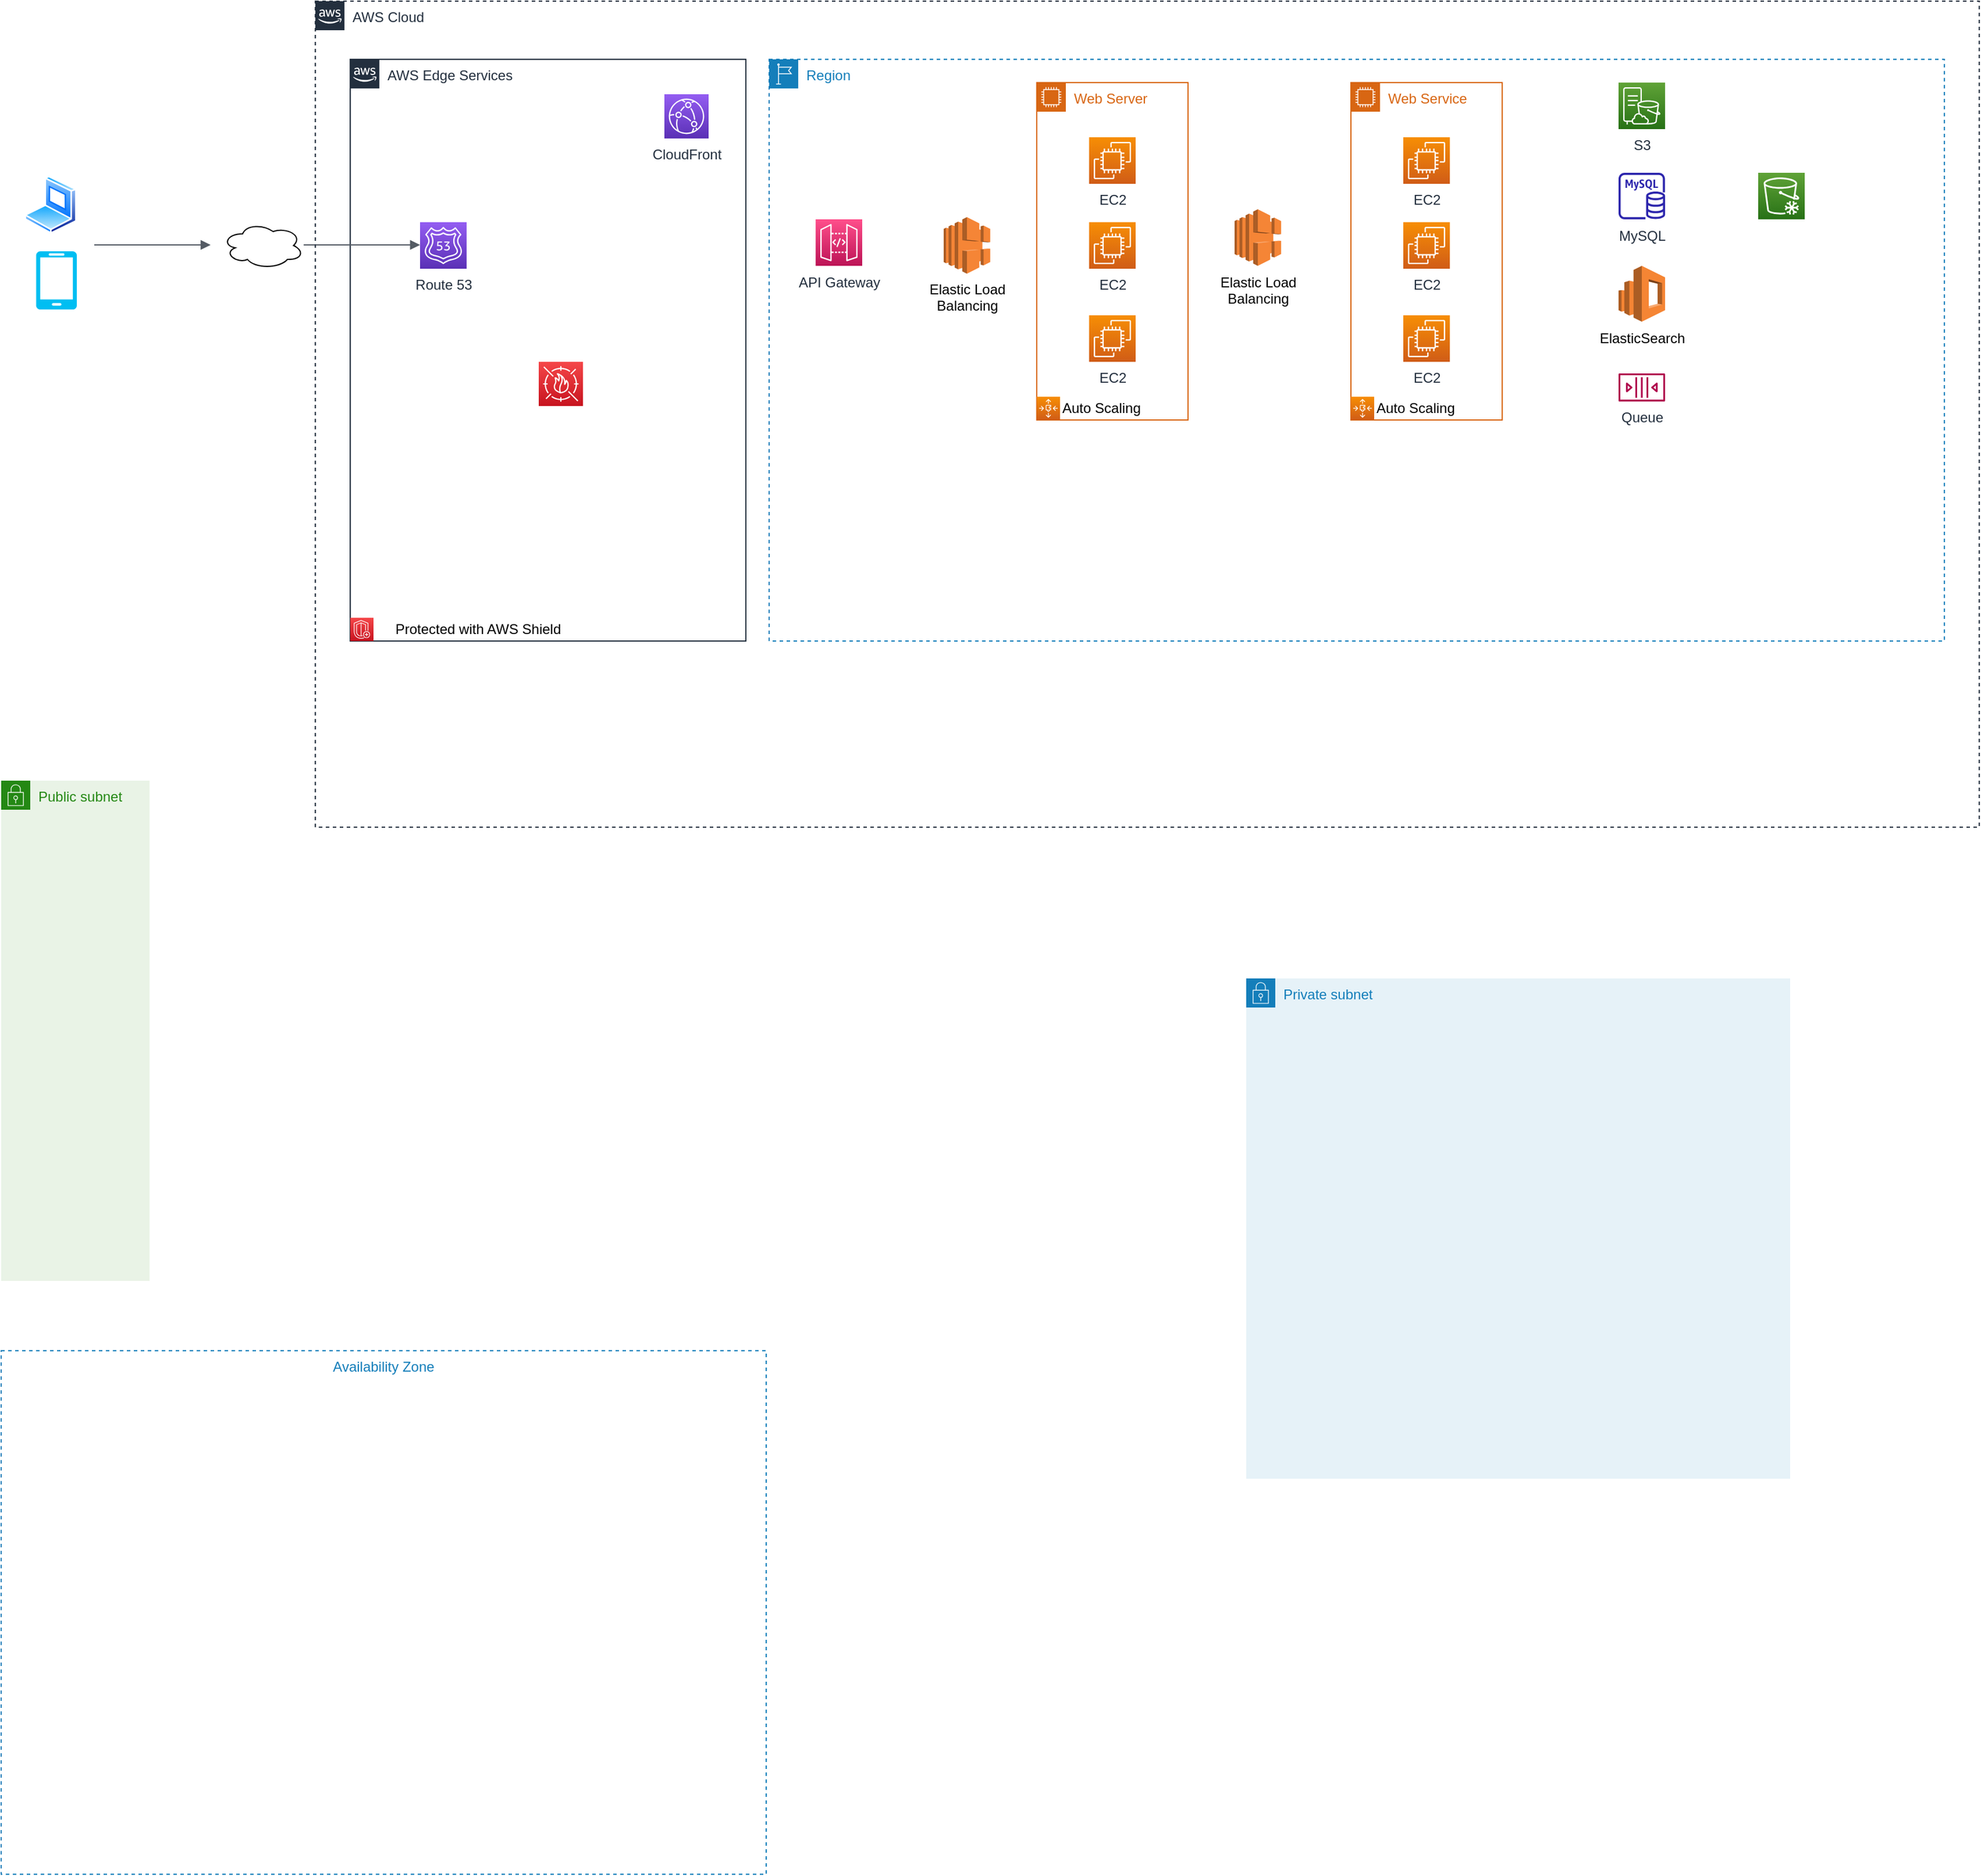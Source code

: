 <mxfile version="20.0.1" type="github">
  <diagram id="S9UyM0tFQbpVBHd5YzN-" name="Page-1">
    <mxGraphModel dx="2031" dy="1134" grid="1" gridSize="10" guides="1" tooltips="1" connect="1" arrows="1" fold="1" page="1" pageScale="1" pageWidth="2336" pageHeight="1654" background="none" math="0" shadow="0">
      <root>
        <mxCell id="0" />
        <mxCell id="1" parent="0" />
        <mxCell id="o099btuPSf6t2Z-e04EJ-1" value="AWS Edge Services" style="points=[[0,0],[0.25,0],[0.5,0],[0.75,0],[1,0],[1,0.25],[1,0.5],[1,0.75],[1,1],[0.75,1],[0.5,1],[0.25,1],[0,1],[0,0.75],[0,0.5],[0,0.25]];outlineConnect=0;gradientColor=none;html=1;whiteSpace=wrap;fontSize=12;fontStyle=0;container=1;pointerEvents=0;collapsible=0;recursiveResize=0;shape=mxgraph.aws4.group;grIcon=mxgraph.aws4.group_aws_cloud_alt;strokeColor=#232F3E;fillColor=none;verticalAlign=top;align=left;spacingLeft=30;fontColor=#232F3E;dashed=0;" parent="1" vertex="1">
          <mxGeometry x="330" y="250" width="340" height="500" as="geometry" />
        </mxCell>
        <mxCell id="o099btuPSf6t2Z-e04EJ-18" value="" style="group" parent="1" vertex="1" connectable="0">
          <mxGeometry x="160" y="390" width="230" height="40" as="geometry" />
        </mxCell>
        <mxCell id="o099btuPSf6t2Z-e04EJ-4" value="" style="ellipse;shape=cloud;whiteSpace=wrap;html=1;" parent="o099btuPSf6t2Z-e04EJ-18" vertex="1">
          <mxGeometry x="60" width="70" height="40" as="geometry" />
        </mxCell>
        <mxCell id="o099btuPSf6t2Z-e04EJ-6" value="" style="edgeStyle=orthogonalEdgeStyle;html=1;endArrow=block;elbow=vertical;startArrow=none;endFill=1;strokeColor=#545B64;rounded=0;" parent="o099btuPSf6t2Z-e04EJ-18" edge="1">
          <mxGeometry width="100" relative="1" as="geometry">
            <mxPoint x="130" y="19.5" as="sourcePoint" />
            <mxPoint x="230" y="19.5" as="targetPoint" />
          </mxGeometry>
        </mxCell>
        <mxCell id="o099btuPSf6t2Z-e04EJ-7" value="" style="edgeStyle=orthogonalEdgeStyle;html=1;endArrow=block;elbow=vertical;startArrow=none;endFill=1;strokeColor=#545B64;rounded=0;" parent="o099btuPSf6t2Z-e04EJ-18" edge="1">
          <mxGeometry width="100" relative="1" as="geometry">
            <mxPoint x="-50" y="19.5" as="sourcePoint" />
            <mxPoint x="50" y="19.5" as="targetPoint" />
            <Array as="points">
              <mxPoint y="19.5" />
              <mxPoint y="19.5" />
            </Array>
          </mxGeometry>
        </mxCell>
        <mxCell id="e1Rylb-uFzCbyF6p7n8r-2" value="AWS Cloud" style="points=[[0,0],[0.25,0],[0.5,0],[0.75,0],[1,0],[1,0.25],[1,0.5],[1,0.75],[1,1],[0.75,1],[0.5,1],[0.25,1],[0,1],[0,0.75],[0,0.5],[0,0.25]];outlineConnect=0;gradientColor=none;html=1;whiteSpace=wrap;fontSize=12;fontStyle=0;container=1;pointerEvents=0;collapsible=0;recursiveResize=0;shape=mxgraph.aws4.group;grIcon=mxgraph.aws4.group_aws_cloud_alt;strokeColor=#232F3E;fillColor=none;verticalAlign=top;align=left;spacingLeft=30;fontColor=#232F3E;dashed=1;" vertex="1" parent="1">
          <mxGeometry x="300" y="200" width="1430" height="710" as="geometry" />
        </mxCell>
        <mxCell id="e1Rylb-uFzCbyF6p7n8r-9" value="Region" style="points=[[0,0],[0.25,0],[0.5,0],[0.75,0],[1,0],[1,0.25],[1,0.5],[1,0.75],[1,1],[0.75,1],[0.5,1],[0.25,1],[0,1],[0,0.75],[0,0.5],[0,0.25]];outlineConnect=0;gradientColor=none;html=1;whiteSpace=wrap;fontSize=12;fontStyle=0;container=1;pointerEvents=0;collapsible=0;recursiveResize=0;shape=mxgraph.aws4.group;grIcon=mxgraph.aws4.group_region;strokeColor=#147EBA;fillColor=none;verticalAlign=top;align=left;spacingLeft=30;fontColor=#147EBA;dashed=1;" vertex="1" parent="e1Rylb-uFzCbyF6p7n8r-2">
          <mxGeometry x="390" y="50" width="1010" height="500" as="geometry" />
        </mxCell>
        <mxCell id="e1Rylb-uFzCbyF6p7n8r-6" value="API Gateway" style="sketch=0;points=[[0,0,0],[0.25,0,0],[0.5,0,0],[0.75,0,0],[1,0,0],[0,1,0],[0.25,1,0],[0.5,1,0],[0.75,1,0],[1,1,0],[0,0.25,0],[0,0.5,0],[0,0.75,0],[1,0.25,0],[1,0.5,0],[1,0.75,0]];outlineConnect=0;fontColor=#232F3E;gradientColor=#FF4F8B;gradientDirection=north;fillColor=#BC1356;strokeColor=#ffffff;dashed=0;verticalLabelPosition=bottom;verticalAlign=top;align=center;html=1;fontSize=12;fontStyle=0;aspect=fixed;shape=mxgraph.aws4.resourceIcon;resIcon=mxgraph.aws4.api_gateway;" vertex="1" parent="e1Rylb-uFzCbyF6p7n8r-9">
          <mxGeometry x="40" y="137.5" width="40" height="40" as="geometry" />
        </mxCell>
        <mxCell id="e1Rylb-uFzCbyF6p7n8r-16" value="Elastic Load&lt;br&gt;Balancing" style="outlineConnect=0;dashed=0;verticalLabelPosition=bottom;verticalAlign=top;align=center;html=1;shape=mxgraph.aws3.elastic_load_balancing;fillColor=#F58536;gradientColor=none;aspect=fixed;" vertex="1" parent="e1Rylb-uFzCbyF6p7n8r-9">
          <mxGeometry x="150" y="135.68" width="40" height="48.63" as="geometry" />
        </mxCell>
        <mxCell id="e1Rylb-uFzCbyF6p7n8r-17" value="Web Server" style="points=[[0,0],[0.25,0],[0.5,0],[0.75,0],[1,0],[1,0.25],[1,0.5],[1,0.75],[1,1],[0.75,1],[0.5,1],[0.25,1],[0,1],[0,0.75],[0,0.5],[0,0.25]];outlineConnect=0;gradientColor=none;html=1;whiteSpace=wrap;fontSize=12;fontStyle=0;container=1;pointerEvents=0;collapsible=0;recursiveResize=0;shape=mxgraph.aws4.group;grIcon=mxgraph.aws4.group_ec2_instance_contents;strokeColor=#D86613;fillColor=none;verticalAlign=top;align=left;spacingLeft=30;fontColor=#D86613;dashed=0;" vertex="1" parent="e1Rylb-uFzCbyF6p7n8r-9">
          <mxGeometry x="230" y="20" width="130" height="290" as="geometry" />
        </mxCell>
        <mxCell id="e1Rylb-uFzCbyF6p7n8r-18" value="" style="sketch=0;points=[[0,0,0],[0.25,0,0],[0.5,0,0],[0.75,0,0],[1,0,0],[0,1,0],[0.25,1,0],[0.5,1,0],[0.75,1,0],[1,1,0],[0,0.25,0],[0,0.5,0],[0,0.75,0],[1,0.25,0],[1,0.5,0],[1,0.75,0]];outlineConnect=0;fontColor=#232F3E;gradientColor=#F78E04;gradientDirection=north;fillColor=#D05C17;strokeColor=#ffffff;dashed=0;verticalLabelPosition=bottom;verticalAlign=top;align=center;html=1;fontSize=12;fontStyle=0;aspect=fixed;shape=mxgraph.aws4.resourceIcon;resIcon=mxgraph.aws4.auto_scaling3;" vertex="1" parent="e1Rylb-uFzCbyF6p7n8r-17">
          <mxGeometry y="270" width="20" height="20" as="geometry" />
        </mxCell>
        <mxCell id="e1Rylb-uFzCbyF6p7n8r-19" value="Auto Scaling" style="text;html=1;strokeColor=none;fillColor=none;align=left;verticalAlign=middle;whiteSpace=wrap;rounded=0;dashed=1;" vertex="1" parent="e1Rylb-uFzCbyF6p7n8r-17">
          <mxGeometry x="20" y="270" width="110" height="20" as="geometry" />
        </mxCell>
        <mxCell id="e1Rylb-uFzCbyF6p7n8r-20" value="EC2" style="sketch=0;points=[[0,0,0],[0.25,0,0],[0.5,0,0],[0.75,0,0],[1,0,0],[0,1,0],[0.25,1,0],[0.5,1,0],[0.75,1,0],[1,1,0],[0,0.25,0],[0,0.5,0],[0,0.75,0],[1,0.25,0],[1,0.5,0],[1,0.75,0]];outlineConnect=0;fontColor=#232F3E;gradientColor=#F78E04;gradientDirection=north;fillColor=#D05C17;strokeColor=#ffffff;dashed=0;verticalLabelPosition=bottom;verticalAlign=top;align=center;html=1;fontSize=12;fontStyle=0;aspect=fixed;shape=mxgraph.aws4.resourceIcon;resIcon=mxgraph.aws4.ec2;" vertex="1" parent="e1Rylb-uFzCbyF6p7n8r-17">
          <mxGeometry x="45" y="47" width="40" height="40" as="geometry" />
        </mxCell>
        <mxCell id="e1Rylb-uFzCbyF6p7n8r-34" value="EC2" style="sketch=0;points=[[0,0,0],[0.25,0,0],[0.5,0,0],[0.75,0,0],[1,0,0],[0,1,0],[0.25,1,0],[0.5,1,0],[0.75,1,0],[1,1,0],[0,0.25,0],[0,0.5,0],[0,0.75,0],[1,0.25,0],[1,0.5,0],[1,0.75,0]];outlineConnect=0;fontColor=#232F3E;gradientColor=#F78E04;gradientDirection=north;fillColor=#D05C17;strokeColor=#ffffff;dashed=0;verticalLabelPosition=bottom;verticalAlign=top;align=center;html=1;fontSize=12;fontStyle=0;aspect=fixed;shape=mxgraph.aws4.resourceIcon;resIcon=mxgraph.aws4.ec2;" vertex="1" parent="e1Rylb-uFzCbyF6p7n8r-17">
          <mxGeometry x="45" y="120" width="40" height="40" as="geometry" />
        </mxCell>
        <mxCell id="e1Rylb-uFzCbyF6p7n8r-35" value="EC2" style="sketch=0;points=[[0,0,0],[0.25,0,0],[0.5,0,0],[0.75,0,0],[1,0,0],[0,1,0],[0.25,1,0],[0.5,1,0],[0.75,1,0],[1,1,0],[0,0.25,0],[0,0.5,0],[0,0.75,0],[1,0.25,0],[1,0.5,0],[1,0.75,0]];outlineConnect=0;fontColor=#232F3E;gradientColor=#F78E04;gradientDirection=north;fillColor=#D05C17;strokeColor=#ffffff;dashed=0;verticalLabelPosition=bottom;verticalAlign=top;align=center;html=1;fontSize=12;fontStyle=0;aspect=fixed;shape=mxgraph.aws4.resourceIcon;resIcon=mxgraph.aws4.ec2;" vertex="1" parent="e1Rylb-uFzCbyF6p7n8r-17">
          <mxGeometry x="45" y="200" width="40" height="40" as="geometry" />
        </mxCell>
        <mxCell id="e1Rylb-uFzCbyF6p7n8r-26" value="Elastic Load&lt;br&gt;Balancing" style="outlineConnect=0;dashed=0;verticalLabelPosition=bottom;verticalAlign=top;align=center;html=1;shape=mxgraph.aws3.elastic_load_balancing;fillColor=#F58536;gradientColor=none;aspect=fixed;" vertex="1" parent="e1Rylb-uFzCbyF6p7n8r-9">
          <mxGeometry x="400" y="128.87" width="40" height="48.63" as="geometry" />
        </mxCell>
        <mxCell id="e1Rylb-uFzCbyF6p7n8r-36" value="Web Service" style="points=[[0,0],[0.25,0],[0.5,0],[0.75,0],[1,0],[1,0.25],[1,0.5],[1,0.75],[1,1],[0.75,1],[0.5,1],[0.25,1],[0,1],[0,0.75],[0,0.5],[0,0.25]];outlineConnect=0;gradientColor=none;html=1;whiteSpace=wrap;fontSize=12;fontStyle=0;container=1;pointerEvents=0;collapsible=0;recursiveResize=0;shape=mxgraph.aws4.group;grIcon=mxgraph.aws4.group_ec2_instance_contents;strokeColor=#D86613;fillColor=none;verticalAlign=top;align=left;spacingLeft=30;fontColor=#D86613;dashed=0;" vertex="1" parent="e1Rylb-uFzCbyF6p7n8r-9">
          <mxGeometry x="500" y="20" width="130" height="290" as="geometry" />
        </mxCell>
        <mxCell id="e1Rylb-uFzCbyF6p7n8r-37" value="" style="sketch=0;points=[[0,0,0],[0.25,0,0],[0.5,0,0],[0.75,0,0],[1,0,0],[0,1,0],[0.25,1,0],[0.5,1,0],[0.75,1,0],[1,1,0],[0,0.25,0],[0,0.5,0],[0,0.75,0],[1,0.25,0],[1,0.5,0],[1,0.75,0]];outlineConnect=0;fontColor=#232F3E;gradientColor=#F78E04;gradientDirection=north;fillColor=#D05C17;strokeColor=#ffffff;dashed=0;verticalLabelPosition=bottom;verticalAlign=top;align=center;html=1;fontSize=12;fontStyle=0;aspect=fixed;shape=mxgraph.aws4.resourceIcon;resIcon=mxgraph.aws4.auto_scaling3;" vertex="1" parent="e1Rylb-uFzCbyF6p7n8r-36">
          <mxGeometry y="270" width="20" height="20" as="geometry" />
        </mxCell>
        <mxCell id="e1Rylb-uFzCbyF6p7n8r-38" value="Auto Scaling" style="text;html=1;strokeColor=none;fillColor=none;align=left;verticalAlign=middle;whiteSpace=wrap;rounded=0;dashed=1;" vertex="1" parent="e1Rylb-uFzCbyF6p7n8r-36">
          <mxGeometry x="20" y="270" width="110" height="20" as="geometry" />
        </mxCell>
        <mxCell id="e1Rylb-uFzCbyF6p7n8r-39" value="EC2" style="sketch=0;points=[[0,0,0],[0.25,0,0],[0.5,0,0],[0.75,0,0],[1,0,0],[0,1,0],[0.25,1,0],[0.5,1,0],[0.75,1,0],[1,1,0],[0,0.25,0],[0,0.5,0],[0,0.75,0],[1,0.25,0],[1,0.5,0],[1,0.75,0]];outlineConnect=0;fontColor=#232F3E;gradientColor=#F78E04;gradientDirection=north;fillColor=#D05C17;strokeColor=#ffffff;dashed=0;verticalLabelPosition=bottom;verticalAlign=top;align=center;html=1;fontSize=12;fontStyle=0;aspect=fixed;shape=mxgraph.aws4.resourceIcon;resIcon=mxgraph.aws4.ec2;" vertex="1" parent="e1Rylb-uFzCbyF6p7n8r-36">
          <mxGeometry x="45" y="47" width="40" height="40" as="geometry" />
        </mxCell>
        <mxCell id="e1Rylb-uFzCbyF6p7n8r-40" value="EC2" style="sketch=0;points=[[0,0,0],[0.25,0,0],[0.5,0,0],[0.75,0,0],[1,0,0],[0,1,0],[0.25,1,0],[0.5,1,0],[0.75,1,0],[1,1,0],[0,0.25,0],[0,0.5,0],[0,0.75,0],[1,0.25,0],[1,0.5,0],[1,0.75,0]];outlineConnect=0;fontColor=#232F3E;gradientColor=#F78E04;gradientDirection=north;fillColor=#D05C17;strokeColor=#ffffff;dashed=0;verticalLabelPosition=bottom;verticalAlign=top;align=center;html=1;fontSize=12;fontStyle=0;aspect=fixed;shape=mxgraph.aws4.resourceIcon;resIcon=mxgraph.aws4.ec2;" vertex="1" parent="e1Rylb-uFzCbyF6p7n8r-36">
          <mxGeometry x="45" y="120" width="40" height="40" as="geometry" />
        </mxCell>
        <mxCell id="e1Rylb-uFzCbyF6p7n8r-41" value="EC2" style="sketch=0;points=[[0,0,0],[0.25,0,0],[0.5,0,0],[0.75,0,0],[1,0,0],[0,1,0],[0.25,1,0],[0.5,1,0],[0.75,1,0],[1,1,0],[0,0.25,0],[0,0.5,0],[0,0.75,0],[1,0.25,0],[1,0.5,0],[1,0.75,0]];outlineConnect=0;fontColor=#232F3E;gradientColor=#F78E04;gradientDirection=north;fillColor=#D05C17;strokeColor=#ffffff;dashed=0;verticalLabelPosition=bottom;verticalAlign=top;align=center;html=1;fontSize=12;fontStyle=0;aspect=fixed;shape=mxgraph.aws4.resourceIcon;resIcon=mxgraph.aws4.ec2;" vertex="1" parent="e1Rylb-uFzCbyF6p7n8r-36">
          <mxGeometry x="45" y="200" width="40" height="40" as="geometry" />
        </mxCell>
        <mxCell id="e1Rylb-uFzCbyF6p7n8r-42" value="S3" style="sketch=0;points=[[0,0,0],[0.25,0,0],[0.5,0,0],[0.75,0,0],[1,0,0],[0,1,0],[0.25,1,0],[0.5,1,0],[0.75,1,0],[1,1,0],[0,0.25,0],[0,0.5,0],[0,0.75,0],[1,0.25,0],[1,0.5,0],[1,0.75,0]];outlineConnect=0;fontColor=#232F3E;gradientColor=#60A337;gradientDirection=north;fillColor=#277116;strokeColor=#ffffff;dashed=0;verticalLabelPosition=bottom;verticalAlign=top;align=center;html=1;fontSize=12;fontStyle=0;aspect=fixed;shape=mxgraph.aws4.resourceIcon;resIcon=mxgraph.aws4.s3_on_outposts_storage;" vertex="1" parent="e1Rylb-uFzCbyF6p7n8r-9">
          <mxGeometry x="730" y="20" width="40" height="40" as="geometry" />
        </mxCell>
        <mxCell id="e1Rylb-uFzCbyF6p7n8r-49" value="MySQL" style="sketch=0;outlineConnect=0;fontColor=#232F3E;gradientColor=none;fillColor=#2E27AD;strokeColor=none;dashed=0;verticalLabelPosition=bottom;verticalAlign=top;align=center;html=1;fontSize=12;fontStyle=0;aspect=fixed;pointerEvents=1;shape=mxgraph.aws4.rds_mysql_instance;" vertex="1" parent="e1Rylb-uFzCbyF6p7n8r-9">
          <mxGeometry x="730" y="97.5" width="40" height="40" as="geometry" />
        </mxCell>
        <mxCell id="e1Rylb-uFzCbyF6p7n8r-50" value="Queue" style="sketch=0;outlineConnect=0;fontColor=#232F3E;gradientColor=none;fillColor=#B0084D;strokeColor=none;dashed=0;verticalLabelPosition=bottom;verticalAlign=top;align=center;html=1;fontSize=12;fontStyle=0;aspect=fixed;pointerEvents=1;shape=mxgraph.aws4.queue;" vertex="1" parent="e1Rylb-uFzCbyF6p7n8r-9">
          <mxGeometry x="730" y="270" width="40" height="24.1" as="geometry" />
        </mxCell>
        <mxCell id="e1Rylb-uFzCbyF6p7n8r-53" value="" style="sketch=0;points=[[0,0,0],[0.25,0,0],[0.5,0,0],[0.75,0,0],[1,0,0],[0,1,0],[0.25,1,0],[0.5,1,0],[0.75,1,0],[1,1,0],[0,0.25,0],[0,0.5,0],[0,0.75,0],[1,0.25,0],[1,0.5,0],[1,0.75,0]];outlineConnect=0;fontColor=#232F3E;gradientColor=#60A337;gradientDirection=north;fillColor=#277116;strokeColor=#ffffff;dashed=0;verticalLabelPosition=bottom;verticalAlign=top;align=center;html=1;fontSize=12;fontStyle=0;aspect=fixed;shape=mxgraph.aws4.resourceIcon;resIcon=mxgraph.aws4.glacier;" vertex="1" parent="e1Rylb-uFzCbyF6p7n8r-9">
          <mxGeometry x="850" y="97.5" width="40" height="40" as="geometry" />
        </mxCell>
        <mxCell id="e1Rylb-uFzCbyF6p7n8r-54" value="ElasticSearch" style="outlineConnect=0;dashed=0;verticalLabelPosition=bottom;verticalAlign=top;align=center;html=1;shape=mxgraph.aws3.elasticsearch_service;fillColor=#F58534;gradientColor=none;aspect=fixed;" vertex="1" parent="e1Rylb-uFzCbyF6p7n8r-9">
          <mxGeometry x="730" y="177.5" width="40" height="48" as="geometry" />
        </mxCell>
        <mxCell id="o099btuPSf6t2Z-e04EJ-12" value="Route 53" style="sketch=0;points=[[0,0,0],[0.25,0,0],[0.5,0,0],[0.75,0,0],[1,0,0],[0,1,0],[0.25,1,0],[0.5,1,0],[0.75,1,0],[1,1,0],[0,0.25,0],[0,0.5,0],[0,0.75,0],[1,0.25,0],[1,0.5,0],[1,0.75,0]];outlineConnect=0;fontColor=#232F3E;gradientColor=#945DF2;gradientDirection=north;fillColor=#5A30B5;strokeColor=#ffffff;dashed=0;verticalLabelPosition=bottom;verticalAlign=top;align=center;html=1;fontSize=12;fontStyle=0;aspect=fixed;shape=mxgraph.aws4.resourceIcon;resIcon=mxgraph.aws4.route_53;" parent="e1Rylb-uFzCbyF6p7n8r-2" vertex="1">
          <mxGeometry x="90" y="190" width="40" height="40" as="geometry" />
        </mxCell>
        <mxCell id="o099btuPSf6t2Z-e04EJ-13" value="CloudFront" style="sketch=0;points=[[0,0,0],[0.25,0,0],[0.5,0,0],[0.75,0,0],[1,0,0],[0,1,0],[0.25,1,0],[0.5,1,0],[0.75,1,0],[1,1,0],[0,0.25,0],[0,0.5,0],[0,0.75,0],[1,0.25,0],[1,0.5,0],[1,0.75,0]];outlineConnect=0;fontColor=#232F3E;gradientColor=#945DF2;gradientDirection=north;fillColor=#5A30B5;strokeColor=#ffffff;dashed=0;verticalLabelPosition=bottom;verticalAlign=top;align=center;html=1;fontSize=12;fontStyle=0;aspect=fixed;shape=mxgraph.aws4.resourceIcon;resIcon=mxgraph.aws4.cloudfront;" parent="e1Rylb-uFzCbyF6p7n8r-2" vertex="1">
          <mxGeometry x="300" y="80" width="38" height="38" as="geometry" />
        </mxCell>
        <mxCell id="o099btuPSf6t2Z-e04EJ-17" value="" style="group" parent="e1Rylb-uFzCbyF6p7n8r-2" vertex="1" connectable="0">
          <mxGeometry x="30" y="530" width="200" height="20" as="geometry" />
        </mxCell>
        <mxCell id="o099btuPSf6t2Z-e04EJ-2" value="" style="sketch=0;points=[[0,0,0],[0.25,0,0],[0.5,0,0],[0.75,0,0],[1,0,0],[0,1,0],[0.25,1,0],[0.5,1,0],[0.75,1,0],[1,1,0],[0,0.25,0],[0,0.5,0],[0,0.75,0],[1,0.25,0],[1,0.5,0],[1,0.75,0]];outlineConnect=0;fontColor=#232F3E;gradientColor=#F54749;gradientDirection=north;fillColor=#C7131F;strokeColor=#ffffff;dashed=0;verticalLabelPosition=bottom;verticalAlign=top;align=center;html=1;fontSize=12;fontStyle=0;aspect=fixed;shape=mxgraph.aws4.resourceIcon;resIcon=mxgraph.aws4.shield;" parent="o099btuPSf6t2Z-e04EJ-17" vertex="1">
          <mxGeometry width="20" height="20" as="geometry" />
        </mxCell>
        <mxCell id="o099btuPSf6t2Z-e04EJ-3" value="Protected with AWS Shield" style="text;html=1;strokeColor=none;fillColor=none;align=center;verticalAlign=middle;whiteSpace=wrap;rounded=0;" parent="o099btuPSf6t2Z-e04EJ-17" vertex="1">
          <mxGeometry x="20" width="180" height="20" as="geometry" />
        </mxCell>
        <mxCell id="e1Rylb-uFzCbyF6p7n8r-10" value="" style="sketch=0;points=[[0,0,0],[0.25,0,0],[0.5,0,0],[0.75,0,0],[1,0,0],[0,1,0],[0.25,1,0],[0.5,1,0],[0.75,1,0],[1,1,0],[0,0.25,0],[0,0.5,0],[0,0.75,0],[1,0.25,0],[1,0.5,0],[1,0.75,0]];outlineConnect=0;fontColor=#232F3E;gradientColor=#F54749;gradientDirection=north;fillColor=#C7131F;strokeColor=#ffffff;dashed=0;verticalLabelPosition=bottom;verticalAlign=top;align=center;html=1;fontSize=12;fontStyle=0;aspect=fixed;shape=mxgraph.aws4.resourceIcon;resIcon=mxgraph.aws4.waf;" vertex="1" parent="e1Rylb-uFzCbyF6p7n8r-2">
          <mxGeometry x="192" y="310" width="38" height="38" as="geometry" />
        </mxCell>
        <mxCell id="e1Rylb-uFzCbyF6p7n8r-5" value="" style="group" vertex="1" connectable="0" parent="1">
          <mxGeometry x="50" y="350" width="45" height="115" as="geometry" />
        </mxCell>
        <mxCell id="e1Rylb-uFzCbyF6p7n8r-3" value="" style="aspect=fixed;perimeter=ellipsePerimeter;html=1;align=center;shadow=0;dashed=0;spacingTop=3;image;image=img/lib/active_directory/laptop_client.svg;" vertex="1" parent="e1Rylb-uFzCbyF6p7n8r-5">
          <mxGeometry width="45" height="50" as="geometry" />
        </mxCell>
        <mxCell id="e1Rylb-uFzCbyF6p7n8r-4" value="" style="verticalLabelPosition=bottom;html=1;verticalAlign=top;align=center;strokeColor=none;fillColor=#00BEF2;shape=mxgraph.azure.mobile;pointerEvents=1;" vertex="1" parent="e1Rylb-uFzCbyF6p7n8r-5">
          <mxGeometry x="10" y="65" width="35" height="50" as="geometry" />
        </mxCell>
        <mxCell id="e1Rylb-uFzCbyF6p7n8r-12" value="Public subnet" style="points=[[0,0],[0.25,0],[0.5,0],[0.75,0],[1,0],[1,0.25],[1,0.5],[1,0.75],[1,1],[0.75,1],[0.5,1],[0.25,1],[0,1],[0,0.75],[0,0.5],[0,0.25]];outlineConnect=0;gradientColor=none;html=1;whiteSpace=wrap;fontSize=12;fontStyle=0;container=1;pointerEvents=0;collapsible=0;recursiveResize=0;shape=mxgraph.aws4.group;grIcon=mxgraph.aws4.group_security_group;grStroke=0;strokeColor=#248814;fillColor=#E9F3E6;verticalAlign=top;align=left;spacingLeft=30;fontColor=#248814;dashed=0;" vertex="1" parent="1">
          <mxGeometry x="30" y="870" width="127.5" height="430" as="geometry" />
        </mxCell>
        <mxCell id="e1Rylb-uFzCbyF6p7n8r-13" value="Private subnet" style="points=[[0,0],[0.25,0],[0.5,0],[0.75,0],[1,0],[1,0.25],[1,0.5],[1,0.75],[1,1],[0.75,1],[0.5,1],[0.25,1],[0,1],[0,0.75],[0,0.5],[0,0.25]];outlineConnect=0;gradientColor=none;html=1;whiteSpace=wrap;fontSize=12;fontStyle=0;container=1;pointerEvents=0;collapsible=0;recursiveResize=0;shape=mxgraph.aws4.group;grIcon=mxgraph.aws4.group_security_group;grStroke=0;strokeColor=#147EBA;fillColor=#E6F2F8;verticalAlign=top;align=left;spacingLeft=30;fontColor=#147EBA;dashed=0;" vertex="1" parent="1">
          <mxGeometry x="1100" y="1040" width="467.5" height="430" as="geometry" />
        </mxCell>
        <mxCell id="e1Rylb-uFzCbyF6p7n8r-14" value="Availability Zone" style="fillColor=none;strokeColor=#147EBA;dashed=1;verticalAlign=top;fontStyle=0;fontColor=#147EBA;" vertex="1" parent="1">
          <mxGeometry x="30" y="1360" width="657.5" height="450" as="geometry" />
        </mxCell>
      </root>
    </mxGraphModel>
  </diagram>
</mxfile>
